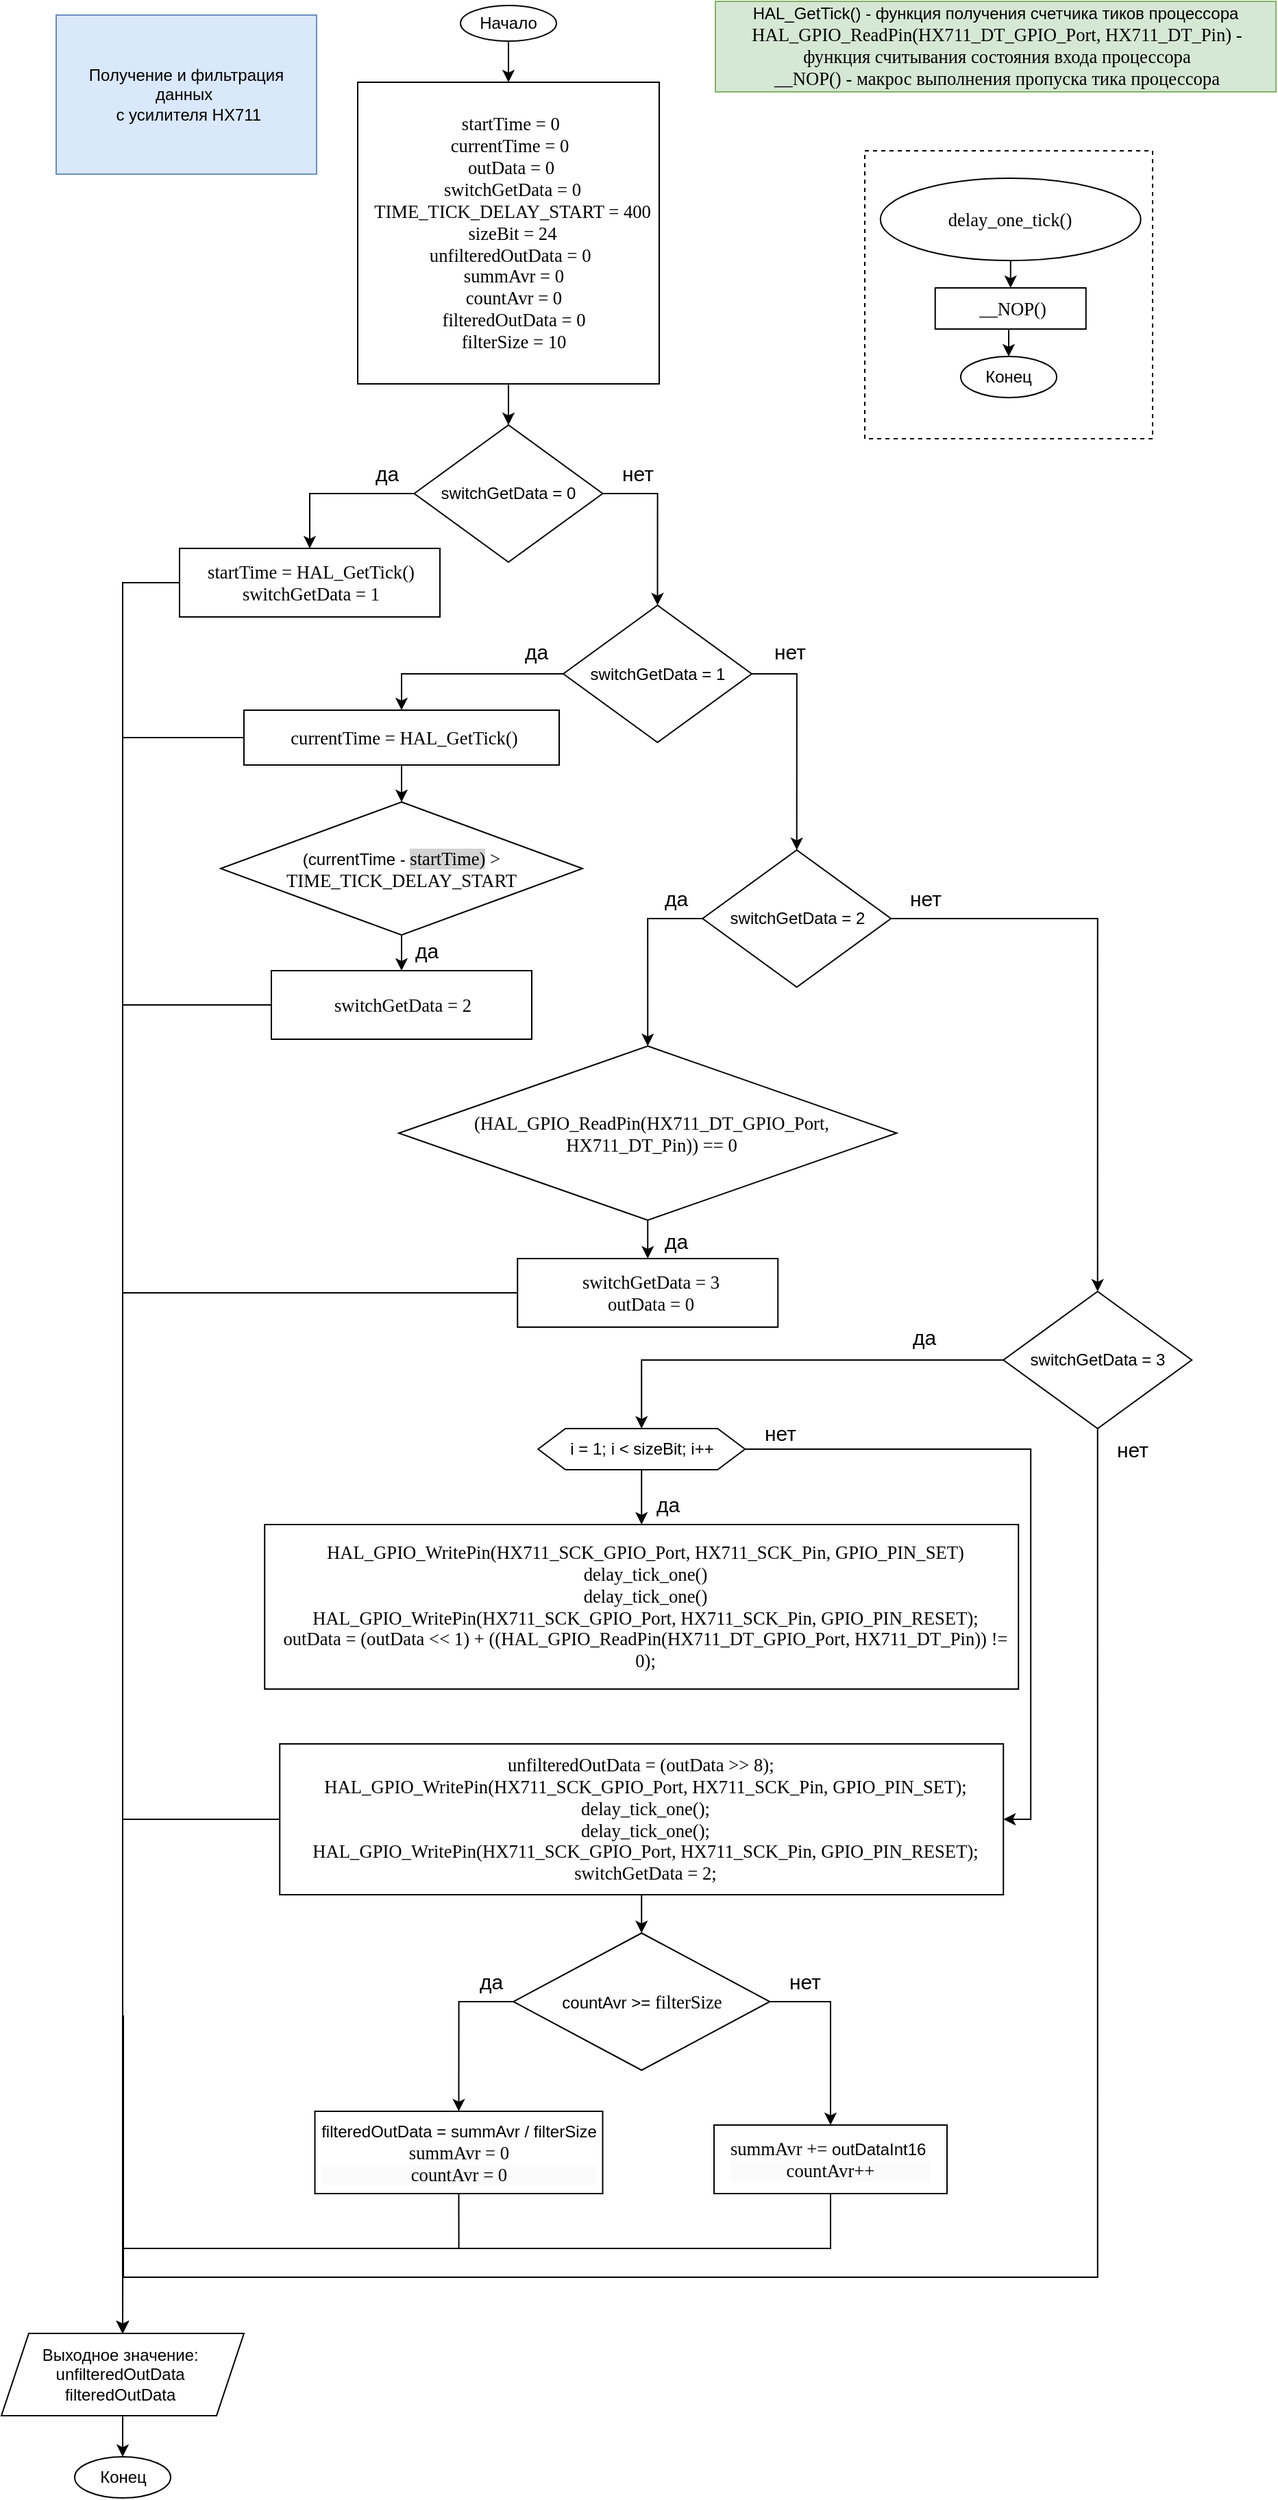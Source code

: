 <mxfile version="22.1.5" type="device">
  <diagram name="Страница 1" id="L-gQZka6U81_ra8ebs9R">
    <mxGraphModel dx="663" dy="380" grid="1" gridSize="10" guides="1" tooltips="1" connect="1" arrows="1" fold="1" page="1" pageScale="1" pageWidth="827" pageHeight="1169" math="0" shadow="0">
      <root>
        <mxCell id="0" />
        <mxCell id="1" parent="0" />
        <mxCell id="hEfuXO3asH8lIggXFhz3-1" value="" style="edgeStyle=orthogonalEdgeStyle;rounded=0;orthogonalLoop=1;jettySize=auto;html=1;entryX=0.5;entryY=0;entryDx=0;entryDy=0;" edge="1" parent="1" source="hEfuXO3asH8lIggXFhz3-2" target="hEfuXO3asH8lIggXFhz3-6">
          <mxGeometry relative="1" as="geometry">
            <mxPoint x="500" y="239" as="targetPoint" />
          </mxGeometry>
        </mxCell>
        <mxCell id="hEfuXO3asH8lIggXFhz3-2" value="Начало" style="ellipse;whiteSpace=wrap;html=1;" vertex="1" parent="1">
          <mxGeometry x="465" y="63" width="70" height="26" as="geometry" />
        </mxCell>
        <mxCell id="hEfuXO3asH8lIggXFhz3-16" style="edgeStyle=orthogonalEdgeStyle;rounded=0;orthogonalLoop=1;jettySize=auto;html=1;exitX=1;exitY=0.5;exitDx=0;exitDy=0;entryX=0.5;entryY=0;entryDx=0;entryDy=0;" edge="1" parent="1" source="hEfuXO3asH8lIggXFhz3-4" target="hEfuXO3asH8lIggXFhz3-30">
          <mxGeometry relative="1" as="geometry">
            <mxPoint x="670" y="419" as="targetPoint" />
          </mxGeometry>
        </mxCell>
        <mxCell id="hEfuXO3asH8lIggXFhz3-44" style="edgeStyle=orthogonalEdgeStyle;rounded=0;orthogonalLoop=1;jettySize=auto;html=1;exitX=0;exitY=0.5;exitDx=0;exitDy=0;entryX=0.5;entryY=0;entryDx=0;entryDy=0;" edge="1" parent="1" source="hEfuXO3asH8lIggXFhz3-4" target="hEfuXO3asH8lIggXFhz3-8">
          <mxGeometry relative="1" as="geometry" />
        </mxCell>
        <mxCell id="hEfuXO3asH8lIggXFhz3-4" value="switchGetData = 0" style="rhombus;whiteSpace=wrap;html=1;" vertex="1" parent="1">
          <mxGeometry x="431.25" y="369" width="137.5" height="100" as="geometry" />
        </mxCell>
        <mxCell id="hEfuXO3asH8lIggXFhz3-7" style="edgeStyle=orthogonalEdgeStyle;rounded=0;orthogonalLoop=1;jettySize=auto;html=1;entryX=0.5;entryY=0;entryDx=0;entryDy=0;" edge="1" parent="1" source="hEfuXO3asH8lIggXFhz3-6" target="hEfuXO3asH8lIggXFhz3-4">
          <mxGeometry relative="1" as="geometry" />
        </mxCell>
        <mxCell id="hEfuXO3asH8lIggXFhz3-6" value="&lt;p style=&quot;border-color: var(--border-color); font-family: Consolas; font-size: 13.333px; margin: 0px;&quot;&gt;&amp;nbsp;startTime = 0&lt;/p&gt;&lt;div style=&quot;border-color: var(--border-color); font-family: Consolas; font-size: 13.333px; padding: 0px 0px 0px 2px;&quot;&gt;&lt;div style=&quot;border-color: var(--border-color); font-size: 10pt;&quot;&gt;&lt;p style=&quot;border-color: var(--border-color); margin: 0px;&quot;&gt;currentTime = 0&lt;/p&gt;&lt;div style=&quot;border-color: var(--border-color); padding: 0px 0px 0px 2px;&quot;&gt;&lt;div style=&quot;border-color: var(--border-color); font-size: 10pt;&quot;&gt;&lt;p style=&quot;border-color: var(--border-color); margin: 0px;&quot;&gt;outData = 0&lt;/p&gt;&lt;div style=&quot;border-color: var(--border-color); padding: 0px 0px 0px 2px;&quot;&gt;&lt;div style=&quot;border-color: var(--border-color); font-size: 10pt;&quot;&gt;&lt;p style=&quot;border-color: var(--border-color); margin: 0px;&quot;&gt;switchGetData = 0&lt;/p&gt;&lt;/div&gt;&lt;/div&gt;&lt;div style=&quot;border-color: var(--border-color); padding: 0px 0px 0px 2px;&quot;&gt;&lt;div style=&quot;border-color: var(--border-color); font-size: 10pt;&quot;&gt;&lt;p style=&quot;border-color: var(--border-color); margin: 0px;&quot;&gt;TIME_TICK_DELAY_START =&amp;nbsp;400&lt;/p&gt;&lt;p style=&quot;border-color: var(--border-color); margin: 0px;&quot;&gt;sizeBit = 24&lt;/p&gt;&lt;p style=&quot;border-color: var(--border-color); margin: 0px;&quot;&gt;unfilteredOutData&amp;nbsp;= 0&amp;nbsp;&lt;br&gt;&lt;/p&gt;&lt;div style=&quot;padding: 0px 0px 0px 2px;&quot;&gt;&lt;div style=&quot;font-size: 10pt;&quot;&gt;&lt;p style=&quot;margin: 0px;&quot;&gt;summAvr = 0&lt;/p&gt;&lt;p style=&quot;margin: 0px;&quot;&gt;countAvr = 0&lt;/p&gt;&lt;p style=&quot;margin: 0px;&quot;&gt;filteredOutData = 0&lt;/p&gt;&lt;p style=&quot;margin: 0px;&quot;&gt;filterSize = 10&lt;/p&gt;&lt;/div&gt;&lt;/div&gt;&lt;/div&gt;&lt;/div&gt;&lt;/div&gt;&lt;/div&gt;&lt;/div&gt;&lt;/div&gt;" style="rounded=0;whiteSpace=wrap;html=1;" vertex="1" parent="1">
          <mxGeometry x="390" y="119" width="220" height="220" as="geometry" />
        </mxCell>
        <mxCell id="hEfuXO3asH8lIggXFhz3-65" style="edgeStyle=orthogonalEdgeStyle;rounded=0;orthogonalLoop=1;jettySize=auto;html=1;exitX=0;exitY=0.5;exitDx=0;exitDy=0;entryX=0.5;entryY=0;entryDx=0;entryDy=0;" edge="1" parent="1" source="hEfuXO3asH8lIggXFhz3-8" target="hEfuXO3asH8lIggXFhz3-63">
          <mxGeometry relative="1" as="geometry">
            <mxPoint x="190" y="1279" as="targetPoint" />
          </mxGeometry>
        </mxCell>
        <mxCell id="hEfuXO3asH8lIggXFhz3-8" value="&lt;div style=&quot;background-color:#ffffff;padding:0px 0px 0px 2px;&quot;&gt;&lt;div style=&quot;font-family: Consolas; font-size: 10pt;&quot;&gt;&lt;p style=&quot;margin:0;&quot;&gt;startTime = HAL_GetTick()&lt;/p&gt;&lt;p style=&quot;margin:0;&quot;&gt;switchGetData = 1&lt;/p&gt;&lt;/div&gt;&lt;/div&gt;" style="rounded=0;whiteSpace=wrap;html=1;align=center;" vertex="1" parent="1">
          <mxGeometry x="260" y="459" width="190" height="50" as="geometry" />
        </mxCell>
        <mxCell id="hEfuXO3asH8lIggXFhz3-9" value="Получение и фильтрация данных&amp;nbsp;&lt;br&gt;&amp;nbsp;с усилителя HX711" style="text;html=1;strokeColor=#6c8ebf;fillColor=#dae8fc;align=center;verticalAlign=middle;whiteSpace=wrap;rounded=0;" vertex="1" parent="1">
          <mxGeometry x="170" y="70" width="190" height="116" as="geometry" />
        </mxCell>
        <mxCell id="hEfuXO3asH8lIggXFhz3-10" value="HAL_GetTick() - функция получения счетчика тиков процессора&lt;br style=&quot;border-color: var(--border-color);&quot;&gt;&lt;div style=&quot;border-color: var(--border-color); padding: 0px 0px 0px 2px;&quot;&gt;&lt;div style=&quot;border-color: var(--border-color); font-family: Consolas; font-size: 10pt;&quot;&gt;&lt;p style=&quot;border-color: var(--border-color); margin: 0px;&quot;&gt;HAL_GPIO_ReadPin(HX711_DT_GPIO_Port, HX711_DT_Pin) - функция считывания состояния входа процессора&lt;/p&gt;&lt;p style=&quot;border-color: var(--border-color); margin: 0px;&quot;&gt;__NOP() - макрос выполнения пропуска тика процессора&lt;br&gt;&lt;/p&gt;&lt;/div&gt;&lt;/div&gt;" style="text;html=1;strokeColor=#82b366;fillColor=#d5e8d4;align=center;verticalAlign=middle;whiteSpace=wrap;rounded=0;" vertex="1" parent="1">
          <mxGeometry x="651" y="60" width="409" height="66" as="geometry" />
        </mxCell>
        <mxCell id="hEfuXO3asH8lIggXFhz3-22" style="edgeStyle=orthogonalEdgeStyle;rounded=0;orthogonalLoop=1;jettySize=auto;html=1;entryX=0.5;entryY=0;entryDx=0;entryDy=0;" edge="1" parent="1" source="hEfuXO3asH8lIggXFhz3-23" target="hEfuXO3asH8lIggXFhz3-25">
          <mxGeometry relative="1" as="geometry" />
        </mxCell>
        <mxCell id="hEfuXO3asH8lIggXFhz3-66" style="edgeStyle=orthogonalEdgeStyle;rounded=0;orthogonalLoop=1;jettySize=auto;html=1;exitX=0;exitY=0.5;exitDx=0;exitDy=0;entryX=0.5;entryY=0;entryDx=0;entryDy=0;" edge="1" parent="1" source="hEfuXO3asH8lIggXFhz3-23" target="hEfuXO3asH8lIggXFhz3-63">
          <mxGeometry relative="1" as="geometry" />
        </mxCell>
        <mxCell id="hEfuXO3asH8lIggXFhz3-23" value="&lt;div style=&quot;background-color:#ffffff;padding:0px 0px 0px 2px;&quot;&gt;&lt;div style=&quot;font-family: Consolas; font-size: 10pt;&quot;&gt;&lt;div style=&quot;padding: 0px 0px 0px 2px;&quot;&gt;&lt;div style=&quot;font-size: 10pt;&quot;&gt;&lt;p style=&quot;margin:0;&quot;&gt;currentTime = HAL_GetTick()&lt;/p&gt;&lt;/div&gt;&lt;/div&gt;&lt;/div&gt;&lt;/div&gt;" style="rounded=0;whiteSpace=wrap;html=1;align=center;" vertex="1" parent="1">
          <mxGeometry x="307" y="577" width="230" height="40" as="geometry" />
        </mxCell>
        <mxCell id="hEfuXO3asH8lIggXFhz3-24" style="edgeStyle=orthogonalEdgeStyle;rounded=0;orthogonalLoop=1;jettySize=auto;html=1;entryX=0.5;entryY=0;entryDx=0;entryDy=0;" edge="1" parent="1" source="hEfuXO3asH8lIggXFhz3-25" target="hEfuXO3asH8lIggXFhz3-26">
          <mxGeometry relative="1" as="geometry" />
        </mxCell>
        <mxCell id="hEfuXO3asH8lIggXFhz3-25" value="(currentTime -&amp;nbsp;&lt;span style=&quot;border-color: var(--border-color); font-family: Consolas; font-size: 13.333px; background-color: rgb(212, 212, 212);&quot;&gt;startTime)&lt;/span&gt;&lt;span style=&quot;font-family: Consolas; font-size: 13.333px; background-color: rgb(255, 255, 255);&quot;&gt;&amp;nbsp;&amp;gt; TIME_TICK_DELAY_START&lt;/span&gt;" style="rhombus;whiteSpace=wrap;html=1;" vertex="1" parent="1">
          <mxGeometry x="290" y="644" width="264" height="97" as="geometry" />
        </mxCell>
        <mxCell id="hEfuXO3asH8lIggXFhz3-67" style="edgeStyle=orthogonalEdgeStyle;rounded=0;orthogonalLoop=1;jettySize=auto;html=1;exitX=0;exitY=0.5;exitDx=0;exitDy=0;entryX=0.5;entryY=0;entryDx=0;entryDy=0;" edge="1" parent="1" source="hEfuXO3asH8lIggXFhz3-26" target="hEfuXO3asH8lIggXFhz3-63">
          <mxGeometry relative="1" as="geometry" />
        </mxCell>
        <mxCell id="hEfuXO3asH8lIggXFhz3-26" value="&lt;div style=&quot;background-color:#ffffff;padding:0px 0px 0px 2px;&quot;&gt;&lt;div style=&quot;font-family: Consolas; font-size: 10pt;&quot;&gt;&lt;p style=&quot;margin:0;&quot;&gt;switchGetData = 2&lt;/p&gt;&lt;/div&gt;&lt;/div&gt;" style="rounded=0;whiteSpace=wrap;html=1;align=center;" vertex="1" parent="1">
          <mxGeometry x="327" y="767" width="190" height="50" as="geometry" />
        </mxCell>
        <mxCell id="hEfuXO3asH8lIggXFhz3-27" value="да" style="text;html=1;align=center;verticalAlign=middle;resizable=0;points=[];autosize=1;strokeColor=none;fillColor=none;fontSize=15;" vertex="1" parent="1">
          <mxGeometry x="420" y="737" width="40" height="30" as="geometry" />
        </mxCell>
        <mxCell id="hEfuXO3asH8lIggXFhz3-28" value="да" style="text;html=1;align=center;verticalAlign=middle;resizable=0;points=[];autosize=1;strokeColor=none;fillColor=none;fontSize=15;" vertex="1" parent="1">
          <mxGeometry x="391.25" y="389" width="40" height="30" as="geometry" />
        </mxCell>
        <mxCell id="hEfuXO3asH8lIggXFhz3-29" value="нет" style="text;html=1;align=center;verticalAlign=middle;resizable=0;points=[];autosize=1;strokeColor=none;fillColor=none;fontSize=15;" vertex="1" parent="1">
          <mxGeometry x="568.75" y="389" width="50" height="30" as="geometry" />
        </mxCell>
        <mxCell id="hEfuXO3asH8lIggXFhz3-37" style="edgeStyle=orthogonalEdgeStyle;rounded=0;orthogonalLoop=1;jettySize=auto;html=1;exitX=1;exitY=0.5;exitDx=0;exitDy=0;entryX=0.5;entryY=0;entryDx=0;entryDy=0;" edge="1" parent="1" source="hEfuXO3asH8lIggXFhz3-30" target="hEfuXO3asH8lIggXFhz3-34">
          <mxGeometry relative="1" as="geometry" />
        </mxCell>
        <mxCell id="hEfuXO3asH8lIggXFhz3-45" style="edgeStyle=orthogonalEdgeStyle;rounded=0;orthogonalLoop=1;jettySize=auto;html=1;exitX=0;exitY=0.5;exitDx=0;exitDy=0;entryX=0.5;entryY=0;entryDx=0;entryDy=0;" edge="1" parent="1" source="hEfuXO3asH8lIggXFhz3-30" target="hEfuXO3asH8lIggXFhz3-23">
          <mxGeometry relative="1" as="geometry" />
        </mxCell>
        <mxCell id="hEfuXO3asH8lIggXFhz3-30" value="switchGetData = 1" style="rhombus;whiteSpace=wrap;html=1;" vertex="1" parent="1">
          <mxGeometry x="540" y="500.5" width="137.5" height="100" as="geometry" />
        </mxCell>
        <mxCell id="hEfuXO3asH8lIggXFhz3-43" style="edgeStyle=orthogonalEdgeStyle;rounded=0;orthogonalLoop=1;jettySize=auto;html=1;exitX=1;exitY=0.5;exitDx=0;exitDy=0;entryX=0.5;entryY=0;entryDx=0;entryDy=0;" edge="1" parent="1" source="hEfuXO3asH8lIggXFhz3-34" target="hEfuXO3asH8lIggXFhz3-42">
          <mxGeometry relative="1" as="geometry" />
        </mxCell>
        <mxCell id="hEfuXO3asH8lIggXFhz3-47" style="edgeStyle=orthogonalEdgeStyle;rounded=0;orthogonalLoop=1;jettySize=auto;html=1;exitX=0;exitY=0.5;exitDx=0;exitDy=0;entryX=0.5;entryY=0;entryDx=0;entryDy=0;" edge="1" parent="1" source="hEfuXO3asH8lIggXFhz3-34" target="hEfuXO3asH8lIggXFhz3-35">
          <mxGeometry relative="1" as="geometry" />
        </mxCell>
        <mxCell id="hEfuXO3asH8lIggXFhz3-34" value="switchGetData = 2" style="rhombus;whiteSpace=wrap;html=1;" vertex="1" parent="1">
          <mxGeometry x="641.62" y="679" width="137.5" height="100" as="geometry" />
        </mxCell>
        <mxCell id="hEfuXO3asH8lIggXFhz3-41" style="edgeStyle=orthogonalEdgeStyle;rounded=0;orthogonalLoop=1;jettySize=auto;html=1;exitX=0.5;exitY=1;exitDx=0;exitDy=0;entryX=0.5;entryY=0;entryDx=0;entryDy=0;" edge="1" parent="1" source="hEfuXO3asH8lIggXFhz3-35" target="hEfuXO3asH8lIggXFhz3-40">
          <mxGeometry relative="1" as="geometry" />
        </mxCell>
        <mxCell id="hEfuXO3asH8lIggXFhz3-35" value="&lt;div style=&quot;padding: 0px 0px 0px 2px;&quot;&gt;&lt;div style=&quot;font-family: Consolas; font-size: 10pt;&quot;&gt;&lt;div style=&quot;padding: 0px 0px 0px 2px;&quot;&gt;&lt;div style=&quot;font-size: 10pt;&quot;&gt;&lt;div style=&quot;padding: 0px 0px 0px 2px;&quot;&gt;&lt;div style=&quot;font-size: 10pt;&quot;&gt;&lt;p style=&quot;margin: 0px;&quot;&gt;(HAL_GPIO_ReadPin(HX711_DT_GPIO_Port, HX711_DT_Pin)&lt;span style=&quot;font-size: 10pt; background-color: initial;&quot;&gt;) == 0&lt;/span&gt;&lt;/p&gt;&lt;/div&gt;&lt;/div&gt;&lt;/div&gt;&lt;/div&gt;&lt;/div&gt;&lt;/div&gt;" style="rhombus;whiteSpace=wrap;html=1;" vertex="1" parent="1">
          <mxGeometry x="420" y="822" width="363.25" height="127" as="geometry" />
        </mxCell>
        <mxCell id="hEfuXO3asH8lIggXFhz3-38" value="нет" style="text;html=1;align=center;verticalAlign=middle;resizable=0;points=[];autosize=1;strokeColor=none;fillColor=none;fontSize=15;" vertex="1" parent="1">
          <mxGeometry x="680" y="519" width="50" height="30" as="geometry" />
        </mxCell>
        <mxCell id="hEfuXO3asH8lIggXFhz3-39" value="да" style="text;html=1;align=center;verticalAlign=middle;resizable=0;points=[];autosize=1;strokeColor=none;fillColor=none;fontSize=15;" vertex="1" parent="1">
          <mxGeometry x="601.62" y="699" width="40" height="30" as="geometry" />
        </mxCell>
        <mxCell id="hEfuXO3asH8lIggXFhz3-68" style="edgeStyle=orthogonalEdgeStyle;rounded=0;orthogonalLoop=1;jettySize=auto;html=1;exitX=0;exitY=0.5;exitDx=0;exitDy=0;entryX=0.5;entryY=0;entryDx=0;entryDy=0;" edge="1" parent="1" source="hEfuXO3asH8lIggXFhz3-40" target="hEfuXO3asH8lIggXFhz3-63">
          <mxGeometry relative="1" as="geometry" />
        </mxCell>
        <mxCell id="hEfuXO3asH8lIggXFhz3-40" value="&lt;div style=&quot;background-color:#ffffff;padding:0px 0px 0px 2px;&quot;&gt;&lt;div style=&quot;font-family: Consolas; font-size: 10pt;&quot;&gt;&lt;div style=&quot;padding: 0px 0px 0px 2px;&quot;&gt;&lt;div style=&quot;font-size: 10pt;&quot;&gt;&lt;p style=&quot;margin:0;&quot;&gt;switchGetData = 3&lt;/p&gt;&lt;p style=&quot;margin:0;&quot;&gt;&lt;span style=&quot;font-size: 10pt;&quot;&gt;outData = 0&lt;/span&gt;&lt;/p&gt;&lt;/div&gt;&lt;/div&gt;&lt;/div&gt;&lt;/div&gt;" style="rounded=0;whiteSpace=wrap;html=1;align=center;" vertex="1" parent="1">
          <mxGeometry x="506.62" y="977" width="190" height="50" as="geometry" />
        </mxCell>
        <mxCell id="hEfuXO3asH8lIggXFhz3-57" style="edgeStyle=orthogonalEdgeStyle;rounded=0;orthogonalLoop=1;jettySize=auto;html=1;exitX=0;exitY=0.5;exitDx=0;exitDy=0;entryX=0.5;entryY=0;entryDx=0;entryDy=0;" edge="1" parent="1" source="hEfuXO3asH8lIggXFhz3-42" target="hEfuXO3asH8lIggXFhz3-50">
          <mxGeometry relative="1" as="geometry" />
        </mxCell>
        <mxCell id="hEfuXO3asH8lIggXFhz3-70" style="edgeStyle=orthogonalEdgeStyle;rounded=0;orthogonalLoop=1;jettySize=auto;html=1;exitX=0.5;exitY=1;exitDx=0;exitDy=0;entryX=0.5;entryY=0;entryDx=0;entryDy=0;" edge="1" parent="1" source="hEfuXO3asH8lIggXFhz3-42" target="hEfuXO3asH8lIggXFhz3-63">
          <mxGeometry relative="1" as="geometry">
            <Array as="points">
              <mxPoint x="930" y="1720" />
              <mxPoint x="219" y="1720" />
              <mxPoint x="219" y="1529" />
            </Array>
          </mxGeometry>
        </mxCell>
        <mxCell id="hEfuXO3asH8lIggXFhz3-42" value="switchGetData = 3" style="rhombus;whiteSpace=wrap;html=1;" vertex="1" parent="1">
          <mxGeometry x="861.12" y="1001" width="137.5" height="100" as="geometry" />
        </mxCell>
        <mxCell id="hEfuXO3asH8lIggXFhz3-46" value="да" style="text;html=1;align=center;verticalAlign=middle;resizable=0;points=[];autosize=1;strokeColor=none;fillColor=none;fontSize=15;" vertex="1" parent="1">
          <mxGeometry x="500" y="519" width="40" height="30" as="geometry" />
        </mxCell>
        <mxCell id="hEfuXO3asH8lIggXFhz3-48" value="нет" style="text;html=1;align=center;verticalAlign=middle;resizable=0;points=[];autosize=1;strokeColor=none;fillColor=none;fontSize=15;" vertex="1" parent="1">
          <mxGeometry x="779.12" y="699" width="50" height="30" as="geometry" />
        </mxCell>
        <mxCell id="hEfuXO3asH8lIggXFhz3-49" value="да" style="text;html=1;align=center;verticalAlign=middle;resizable=0;points=[];autosize=1;strokeColor=none;fillColor=none;fontSize=15;" vertex="1" parent="1">
          <mxGeometry x="601.62" y="949" width="40" height="30" as="geometry" />
        </mxCell>
        <mxCell id="hEfuXO3asH8lIggXFhz3-52" style="edgeStyle=orthogonalEdgeStyle;rounded=0;orthogonalLoop=1;jettySize=auto;html=1;exitX=0.5;exitY=1;exitDx=0;exitDy=0;entryX=0.5;entryY=0;entryDx=0;entryDy=0;" edge="1" parent="1" source="hEfuXO3asH8lIggXFhz3-50" target="hEfuXO3asH8lIggXFhz3-51">
          <mxGeometry relative="1" as="geometry" />
        </mxCell>
        <mxCell id="hEfuXO3asH8lIggXFhz3-54" style="edgeStyle=orthogonalEdgeStyle;rounded=0;orthogonalLoop=1;jettySize=auto;html=1;exitX=1;exitY=0.5;exitDx=0;exitDy=0;entryX=1;entryY=0.5;entryDx=0;entryDy=0;" edge="1" parent="1" source="hEfuXO3asH8lIggXFhz3-50" target="hEfuXO3asH8lIggXFhz3-53">
          <mxGeometry relative="1" as="geometry" />
        </mxCell>
        <mxCell id="hEfuXO3asH8lIggXFhz3-50" value="i = 1; i &amp;lt;&amp;nbsp;sizeBit; i++" style="shape=hexagon;perimeter=hexagonPerimeter2;whiteSpace=wrap;html=1;fixedSize=1;" vertex="1" parent="1">
          <mxGeometry x="521.62" y="1101" width="151" height="30" as="geometry" />
        </mxCell>
        <mxCell id="hEfuXO3asH8lIggXFhz3-51" value="&lt;div style=&quot;padding: 0px 0px 0px 2px;&quot;&gt;&lt;div style=&quot;font-family: Consolas; font-size: 10pt;&quot;&gt;&lt;div style=&quot;padding: 0px 0px 0px 2px;&quot;&gt;&lt;div style=&quot;font-size: 10pt;&quot;&gt;&lt;div style=&quot;padding: 0px 0px 0px 2px;&quot;&gt;&lt;div style=&quot;font-size: 10pt;&quot;&gt;&lt;p style=&quot;margin: 0px;&quot;&gt;&lt;span style=&quot;font-size: 10pt;&quot;&gt;HAL_GPIO_WritePin(HX711_SCK_GPIO_Port, HX711_SCK_Pin, GPIO_PIN_SET)&lt;/span&gt;&lt;/p&gt;&lt;p style=&quot;margin: 0px;&quot;&gt;&lt;span style=&quot;font-size: 10pt;&quot;&gt;delay_tick_one()&lt;/span&gt;&lt;/p&gt;&lt;p style=&quot;margin: 0px;&quot;&gt;&lt;span style=&quot;font-size: 10pt;&quot;&gt;delay_tick_one()&lt;/span&gt;&lt;/p&gt;&lt;p style=&quot;margin: 0px;&quot;&gt;HAL_GPIO_WritePin(HX711_SCK_GPIO_Port, HX711_SCK_Pin, GPIO_PIN_RESET);&lt;/p&gt;&lt;p style=&quot;margin: 0px;&quot;&gt;outData = (outData &amp;lt;&amp;lt; 1) + ((HAL_GPIO_ReadPin(HX711_DT_GPIO_Port, HX711_DT_Pin)) != 0);&lt;/p&gt;&lt;/div&gt;&lt;/div&gt;&lt;/div&gt;&lt;/div&gt;&lt;/div&gt;&lt;/div&gt;" style="rounded=0;whiteSpace=wrap;html=1;align=center;" vertex="1" parent="1">
          <mxGeometry x="322.12" y="1171" width="550" height="120" as="geometry" />
        </mxCell>
        <mxCell id="hEfuXO3asH8lIggXFhz3-69" style="edgeStyle=orthogonalEdgeStyle;rounded=0;orthogonalLoop=1;jettySize=auto;html=1;exitX=0;exitY=0.5;exitDx=0;exitDy=0;entryX=0.5;entryY=0;entryDx=0;entryDy=0;" edge="1" parent="1" source="hEfuXO3asH8lIggXFhz3-53" target="hEfuXO3asH8lIggXFhz3-63">
          <mxGeometry relative="1" as="geometry" />
        </mxCell>
        <mxCell id="hEfuXO3asH8lIggXFhz3-84" style="edgeStyle=orthogonalEdgeStyle;rounded=0;orthogonalLoop=1;jettySize=auto;html=1;exitX=0.5;exitY=1;exitDx=0;exitDy=0;entryX=0.5;entryY=0;entryDx=0;entryDy=0;" edge="1" parent="1" source="hEfuXO3asH8lIggXFhz3-53" target="hEfuXO3asH8lIggXFhz3-80">
          <mxGeometry relative="1" as="geometry" />
        </mxCell>
        <mxCell id="hEfuXO3asH8lIggXFhz3-53" value="&lt;div style=&quot;padding: 0px 0px 0px 2px;&quot;&gt;&lt;div style=&quot;font-family: Consolas; font-size: 10pt;&quot;&gt;&lt;div style=&quot;padding: 0px 0px 0px 2px;&quot;&gt;&lt;div style=&quot;font-size: 10pt;&quot;&gt;&lt;div style=&quot;padding: 0px 0px 0px 2px;&quot;&gt;&lt;div style=&quot;font-size: 10pt;&quot;&gt;&lt;p style=&quot;margin: 0px;&quot;&gt;unfilteredOutData&amp;nbsp;&lt;span style=&quot;font-size: 10pt; background-color: initial;&quot;&gt;= (outData &amp;gt;&amp;gt; 8);&lt;/span&gt;&lt;span style=&quot;font-size: 10pt; background-color: initial;&quot;&gt;&amp;nbsp;&amp;nbsp;&lt;/span&gt;&lt;/p&gt;&lt;p style=&quot;margin: 0px;&quot;&gt;HAL_GPIO_WritePin(HX711_SCK_GPIO_Port, HX711_SCK_Pin, GPIO_PIN_SET);&lt;/p&gt;&lt;p style=&quot;margin: 0px;&quot;&gt;delay_tick_one();&lt;/p&gt;&lt;p style=&quot;margin: 0px;&quot;&gt;delay_tick_one();&lt;/p&gt;&lt;p style=&quot;margin: 0px;&quot;&gt;HAL_GPIO_WritePin(HX711_SCK_GPIO_Port, HX711_SCK_Pin, GPIO_PIN_RESET);&lt;/p&gt;&lt;p style=&quot;margin: 0px;&quot;&gt;switchGetData = 2;&lt;/p&gt;&lt;/div&gt;&lt;/div&gt;&lt;/div&gt;&lt;/div&gt;&lt;/div&gt;&lt;/div&gt;" style="rounded=0;whiteSpace=wrap;html=1;align=center;" vertex="1" parent="1">
          <mxGeometry x="333.12" y="1331" width="528" height="110" as="geometry" />
        </mxCell>
        <mxCell id="hEfuXO3asH8lIggXFhz3-55" value="да" style="text;html=1;align=center;verticalAlign=middle;resizable=0;points=[];autosize=1;strokeColor=none;fillColor=none;fontSize=15;" vertex="1" parent="1">
          <mxGeometry x="596.12" y="1141" width="40" height="30" as="geometry" />
        </mxCell>
        <mxCell id="hEfuXO3asH8lIggXFhz3-56" value="нет" style="text;html=1;align=center;verticalAlign=middle;resizable=0;points=[];autosize=1;strokeColor=none;fillColor=none;fontSize=15;" vertex="1" parent="1">
          <mxGeometry x="672.62" y="1089" width="50" height="30" as="geometry" />
        </mxCell>
        <mxCell id="hEfuXO3asH8lIggXFhz3-58" value="да" style="text;html=1;align=center;verticalAlign=middle;resizable=0;points=[];autosize=1;strokeColor=none;fillColor=none;fontSize=15;" vertex="1" parent="1">
          <mxGeometry x="783.25" y="1019" width="40" height="30" as="geometry" />
        </mxCell>
        <mxCell id="hEfuXO3asH8lIggXFhz3-62" value="" style="edgeStyle=orthogonalEdgeStyle;rounded=0;orthogonalLoop=1;jettySize=auto;html=1;" edge="1" parent="1" source="hEfuXO3asH8lIggXFhz3-63" target="hEfuXO3asH8lIggXFhz3-64">
          <mxGeometry relative="1" as="geometry" />
        </mxCell>
        <mxCell id="hEfuXO3asH8lIggXFhz3-63" value="Выходное значение:&amp;nbsp;&lt;br&gt;unfilteredOutData&amp;nbsp;&lt;br&gt;filteredOutData&amp;nbsp;" style="shape=parallelogram;perimeter=parallelogramPerimeter;whiteSpace=wrap;html=1;fixedSize=1;" vertex="1" parent="1">
          <mxGeometry x="130" y="1761" width="177" height="60" as="geometry" />
        </mxCell>
        <mxCell id="hEfuXO3asH8lIggXFhz3-64" value="Конец" style="ellipse;whiteSpace=wrap;html=1;" vertex="1" parent="1">
          <mxGeometry x="183.5" y="1851" width="70" height="30" as="geometry" />
        </mxCell>
        <mxCell id="hEfuXO3asH8lIggXFhz3-71" value="нет" style="text;html=1;align=center;verticalAlign=middle;resizable=0;points=[];autosize=1;strokeColor=none;fillColor=none;fontSize=15;" vertex="1" parent="1">
          <mxGeometry x="930" y="1101" width="50" height="30" as="geometry" />
        </mxCell>
        <mxCell id="hEfuXO3asH8lIggXFhz3-78" value="" style="group" vertex="1" connectable="0" parent="1">
          <mxGeometry x="760" y="169" width="210" height="210" as="geometry" />
        </mxCell>
        <mxCell id="hEfuXO3asH8lIggXFhz3-77" value="" style="whiteSpace=wrap;html=1;aspect=fixed;dashed=1;" vertex="1" parent="hEfuXO3asH8lIggXFhz3-78">
          <mxGeometry width="210" height="210" as="geometry" />
        </mxCell>
        <mxCell id="hEfuXO3asH8lIggXFhz3-72" value="&lt;p style=&quot;border-color: var(--border-color); font-family: Consolas; font-size: 13.333px; margin: 0px;&quot;&gt;delay_one_tick()&lt;br&gt;&lt;/p&gt;" style="ellipse;whiteSpace=wrap;html=1;" vertex="1" parent="hEfuXO3asH8lIggXFhz3-78">
          <mxGeometry x="11.38" y="20" width="190" height="60" as="geometry" />
        </mxCell>
        <mxCell id="hEfuXO3asH8lIggXFhz3-73" value="&lt;div style=&quot;padding: 0px 0px 0px 2px;&quot;&gt;&lt;div style=&quot;font-family: Consolas; font-size: 10pt;&quot;&gt;&lt;div style=&quot;padding: 0px 0px 0px 2px;&quot;&gt;&lt;div style=&quot;font-size: 10pt;&quot;&gt;&lt;p style=&quot;margin: 0px;&quot;&gt;__NOP()&lt;/p&gt;&lt;/div&gt;&lt;/div&gt;&lt;/div&gt;&lt;/div&gt;" style="rounded=0;whiteSpace=wrap;html=1;align=center;" vertex="1" parent="hEfuXO3asH8lIggXFhz3-78">
          <mxGeometry x="51.38" y="100" width="110" height="30" as="geometry" />
        </mxCell>
        <mxCell id="hEfuXO3asH8lIggXFhz3-75" style="edgeStyle=orthogonalEdgeStyle;rounded=0;orthogonalLoop=1;jettySize=auto;html=1;exitX=0.5;exitY=1;exitDx=0;exitDy=0;entryX=0.5;entryY=0;entryDx=0;entryDy=0;" edge="1" parent="hEfuXO3asH8lIggXFhz3-78" source="hEfuXO3asH8lIggXFhz3-72" target="hEfuXO3asH8lIggXFhz3-73">
          <mxGeometry relative="1" as="geometry" />
        </mxCell>
        <mxCell id="hEfuXO3asH8lIggXFhz3-74" value="Конец" style="ellipse;whiteSpace=wrap;html=1;" vertex="1" parent="hEfuXO3asH8lIggXFhz3-78">
          <mxGeometry x="70" y="150" width="70" height="30" as="geometry" />
        </mxCell>
        <mxCell id="hEfuXO3asH8lIggXFhz3-76" style="edgeStyle=orthogonalEdgeStyle;rounded=0;orthogonalLoop=1;jettySize=auto;html=1;exitX=0.5;exitY=1;exitDx=0;exitDy=0;entryX=0.5;entryY=0;entryDx=0;entryDy=0;" edge="1" parent="hEfuXO3asH8lIggXFhz3-78" source="hEfuXO3asH8lIggXFhz3-73" target="hEfuXO3asH8lIggXFhz3-74">
          <mxGeometry relative="1" as="geometry" />
        </mxCell>
        <mxCell id="hEfuXO3asH8lIggXFhz3-88" style="edgeStyle=orthogonalEdgeStyle;rounded=0;orthogonalLoop=1;jettySize=auto;html=1;exitX=0.5;exitY=1;exitDx=0;exitDy=0;entryX=0.5;entryY=0;entryDx=0;entryDy=0;" edge="1" parent="1" source="hEfuXO3asH8lIggXFhz3-79" target="hEfuXO3asH8lIggXFhz3-63">
          <mxGeometry relative="1" as="geometry">
            <Array as="points">
              <mxPoint x="464" y="1699" />
              <mxPoint x="219" y="1699" />
            </Array>
          </mxGeometry>
        </mxCell>
        <mxCell id="hEfuXO3asH8lIggXFhz3-79" value="filteredOutData =&amp;nbsp;summAvr&amp;nbsp;/&amp;nbsp;filterSize&lt;span style=&quot;font-family: Consolas; font-size: 13.333px;&quot;&gt;&lt;br&gt;summAvr = 0&lt;/span&gt;&lt;br&gt;&lt;p style=&quot;border-color: var(--border-color); color: rgb(0, 0, 0); font-family: Consolas; font-size: 13.333px; font-style: normal; font-variant-ligatures: normal; font-variant-caps: normal; font-weight: 400; letter-spacing: normal; orphans: 2; text-align: center; text-indent: 0px; text-transform: none; widows: 2; word-spacing: 0px; -webkit-text-stroke-width: 0px; background-color: rgb(251, 251, 251); text-decoration-thickness: initial; text-decoration-style: initial; text-decoration-color: initial; margin: 0px;&quot;&gt;countAvr = 0&lt;/p&gt;" style="rounded=0;whiteSpace=wrap;html=1;align=center;" vertex="1" parent="1">
          <mxGeometry x="358.75" y="1599" width="210" height="60" as="geometry" />
        </mxCell>
        <mxCell id="hEfuXO3asH8lIggXFhz3-85" style="edgeStyle=orthogonalEdgeStyle;rounded=0;orthogonalLoop=1;jettySize=auto;html=1;exitX=1;exitY=0.5;exitDx=0;exitDy=0;entryX=0.5;entryY=0;entryDx=0;entryDy=0;" edge="1" parent="1" source="hEfuXO3asH8lIggXFhz3-80" target="hEfuXO3asH8lIggXFhz3-81">
          <mxGeometry relative="1" as="geometry" />
        </mxCell>
        <mxCell id="hEfuXO3asH8lIggXFhz3-86" style="edgeStyle=orthogonalEdgeStyle;rounded=0;orthogonalLoop=1;jettySize=auto;html=1;exitX=0;exitY=0.5;exitDx=0;exitDy=0;entryX=0.5;entryY=0;entryDx=0;entryDy=0;" edge="1" parent="1" source="hEfuXO3asH8lIggXFhz3-80" target="hEfuXO3asH8lIggXFhz3-79">
          <mxGeometry relative="1" as="geometry" />
        </mxCell>
        <mxCell id="hEfuXO3asH8lIggXFhz3-80" value="&lt;p style=&quot;border-color: var(--border-color); font-family: Consolas; font-size: 13.333px; margin: 0px;&quot;&gt;&lt;/p&gt;countAvr &amp;gt;=&amp;nbsp;&lt;span style=&quot;font-family: Consolas; font-size: 13.333px; background-color: initial;&quot;&gt;filterSize&lt;/span&gt;" style="rhombus;whiteSpace=wrap;html=1;" vertex="1" parent="1">
          <mxGeometry x="503.56" y="1469" width="187.13" height="100" as="geometry" />
        </mxCell>
        <mxCell id="hEfuXO3asH8lIggXFhz3-87" style="edgeStyle=orthogonalEdgeStyle;rounded=0;orthogonalLoop=1;jettySize=auto;html=1;exitX=0.5;exitY=1;exitDx=0;exitDy=0;entryX=0.5;entryY=0;entryDx=0;entryDy=0;" edge="1" parent="1" source="hEfuXO3asH8lIggXFhz3-81" target="hEfuXO3asH8lIggXFhz3-63">
          <mxGeometry relative="1" as="geometry">
            <Array as="points">
              <mxPoint x="735" y="1699" />
              <mxPoint x="219" y="1699" />
            </Array>
          </mxGeometry>
        </mxCell>
        <mxCell id="hEfuXO3asH8lIggXFhz3-81" value="&lt;span style=&quot;font-family: Consolas; font-size: 13.333px;&quot;&gt;summAvr +=&amp;nbsp;&lt;/span&gt;outDataInt16&amp;nbsp;&lt;br&gt;&lt;p style=&quot;border-color: var(--border-color); color: rgb(0, 0, 0); font-family: Consolas; font-size: 13.333px; font-style: normal; font-variant-ligatures: normal; font-variant-caps: normal; font-weight: 400; letter-spacing: normal; orphans: 2; text-align: center; text-indent: 0px; text-transform: none; widows: 2; word-spacing: 0px; -webkit-text-stroke-width: 0px; background-color: rgb(251, 251, 251); text-decoration-thickness: initial; text-decoration-style: initial; text-decoration-color: initial; margin: 0px;&quot;&gt;countAvr++&lt;/p&gt;" style="rounded=0;whiteSpace=wrap;html=1;align=center;" vertex="1" parent="1">
          <mxGeometry x="650" y="1609" width="170" height="50" as="geometry" />
        </mxCell>
        <mxCell id="hEfuXO3asH8lIggXFhz3-82" value="нет" style="text;html=1;align=center;verticalAlign=middle;resizable=0;points=[];autosize=1;strokeColor=none;fillColor=none;fontSize=15;" vertex="1" parent="1">
          <mxGeometry x="690.69" y="1489" width="50" height="30" as="geometry" />
        </mxCell>
        <mxCell id="hEfuXO3asH8lIggXFhz3-83" value="да" style="text;html=1;align=center;verticalAlign=middle;resizable=0;points=[];autosize=1;strokeColor=none;fillColor=none;fontSize=15;" vertex="1" parent="1">
          <mxGeometry x="466.62" y="1489" width="40" height="30" as="geometry" />
        </mxCell>
      </root>
    </mxGraphModel>
  </diagram>
</mxfile>
